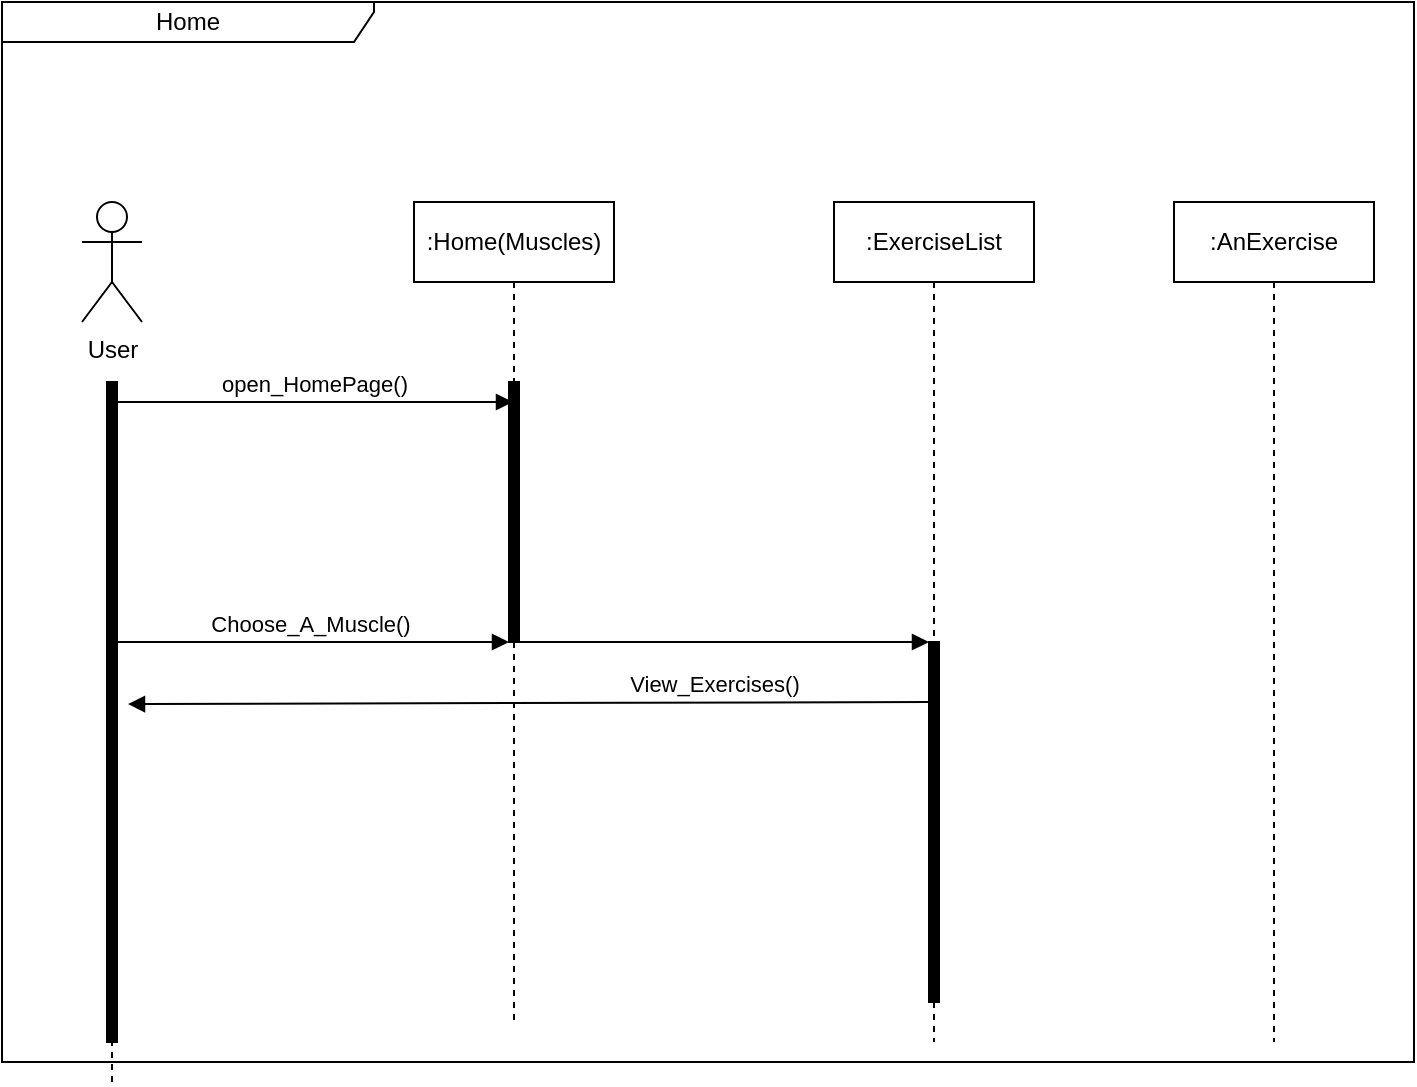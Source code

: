 <mxfile version="21.2.3" type="device">
  <diagram name="Sayfa -1" id="slx12zVrkGKdjyQivLbg">
    <mxGraphModel dx="1050" dy="566" grid="1" gridSize="10" guides="1" tooltips="1" connect="1" arrows="1" fold="1" page="1" pageScale="1" pageWidth="827" pageHeight="1169" math="0" shadow="0">
      <root>
        <mxCell id="0" />
        <mxCell id="1" parent="0" />
        <mxCell id="fs0_8lERknmkVNPdc1n5-1" value="Home" style="shape=umlFrame;whiteSpace=wrap;html=1;pointerEvents=0;recursiveResize=0;container=1;collapsible=0;width=186;height=20;" vertex="1" parent="1">
          <mxGeometry x="14" y="10" width="706" height="530" as="geometry" />
        </mxCell>
        <mxCell id="fs0_8lERknmkVNPdc1n5-2" value="&lt;div&gt;User&lt;/div&gt;&lt;div&gt;&lt;br&gt;&lt;/div&gt;" style="shape=umlActor;verticalLabelPosition=bottom;verticalAlign=top;html=1;outlineConnect=0;" vertex="1" parent="fs0_8lERknmkVNPdc1n5-1">
          <mxGeometry x="40" y="100" width="30" height="60" as="geometry" />
        </mxCell>
        <mxCell id="fs0_8lERknmkVNPdc1n5-3" value="" style="html=1;points=[];perimeter=orthogonalPerimeter;fillColor=strokeColor;align=left;verticalAlign=top;spacingLeft=10;" vertex="1" parent="fs0_8lERknmkVNPdc1n5-1">
          <mxGeometry x="253.5" y="190" width="5" height="130" as="geometry" />
        </mxCell>
        <mxCell id="fs0_8lERknmkVNPdc1n5-4" value="" style="html=1;verticalAlign=bottom;labelBackgroundColor=none;endArrow=none;endFill=0;rounded=0;dashed=1;" edge="1" parent="fs0_8lERknmkVNPdc1n5-1" source="fs0_8lERknmkVNPdc1n5-8">
          <mxGeometry width="160" relative="1" as="geometry">
            <mxPoint x="54.5" y="649" as="sourcePoint" />
            <mxPoint x="54.5" y="190" as="targetPoint" />
            <Array as="points" />
          </mxGeometry>
        </mxCell>
        <mxCell id="fs0_8lERknmkVNPdc1n5-5" value=":Home(Muscles)" style="shape=umlLifeline;perimeter=lifelinePerimeter;whiteSpace=wrap;html=1;container=1;dropTarget=0;collapsible=0;recursiveResize=0;outlineConnect=0;portConstraint=eastwest;newEdgeStyle={&quot;edgeStyle&quot;:&quot;elbowEdgeStyle&quot;,&quot;elbow&quot;:&quot;vertical&quot;,&quot;curved&quot;:0,&quot;rounded&quot;:0};" vertex="1" parent="fs0_8lERknmkVNPdc1n5-1">
          <mxGeometry x="206" y="100" width="100" height="410" as="geometry" />
        </mxCell>
        <mxCell id="fs0_8lERknmkVNPdc1n5-6" value="open_HomePage()" style="html=1;verticalAlign=bottom;labelBackgroundColor=none;endArrow=block;endFill=1;rounded=0;" edge="1" parent="fs0_8lERknmkVNPdc1n5-1" target="fs0_8lERknmkVNPdc1n5-5">
          <mxGeometry x="0.003" width="160" relative="1" as="geometry">
            <mxPoint x="56" y="200" as="sourcePoint" />
            <mxPoint x="226" y="200" as="targetPoint" />
            <mxPoint as="offset" />
          </mxGeometry>
        </mxCell>
        <mxCell id="fs0_8lERknmkVNPdc1n5-7" value="" style="html=1;verticalAlign=bottom;labelBackgroundColor=none;endArrow=none;endFill=0;rounded=0;dashed=1;" edge="1" parent="fs0_8lERknmkVNPdc1n5-1" target="fs0_8lERknmkVNPdc1n5-8">
          <mxGeometry width="160" relative="1" as="geometry">
            <mxPoint x="55" y="540" as="sourcePoint" />
            <mxPoint x="68.5" y="200" as="targetPoint" />
          </mxGeometry>
        </mxCell>
        <mxCell id="fs0_8lERknmkVNPdc1n5-8" value="" style="html=1;points=[];perimeter=orthogonalPerimeter;fillColor=strokeColor;align=left;verticalAlign=top;spacingLeft=10;" vertex="1" parent="fs0_8lERknmkVNPdc1n5-1">
          <mxGeometry x="52.5" y="190" width="5" height="330" as="geometry" />
        </mxCell>
        <mxCell id="fs0_8lERknmkVNPdc1n5-9" value=":ExerciseList" style="shape=umlLifeline;perimeter=lifelinePerimeter;whiteSpace=wrap;html=1;container=1;dropTarget=0;collapsible=0;recursiveResize=0;outlineConnect=0;portConstraint=eastwest;newEdgeStyle={&quot;edgeStyle&quot;:&quot;elbowEdgeStyle&quot;,&quot;elbow&quot;:&quot;vertical&quot;,&quot;curved&quot;:0,&quot;rounded&quot;:0};" vertex="1" parent="fs0_8lERknmkVNPdc1n5-1">
          <mxGeometry x="416" y="100" width="100" height="420" as="geometry" />
        </mxCell>
        <mxCell id="fs0_8lERknmkVNPdc1n5-10" value="" style="html=1;points=[];perimeter=orthogonalPerimeter;fillColor=strokeColor;align=left;verticalAlign=top;spacingLeft=10;" vertex="1" parent="fs0_8lERknmkVNPdc1n5-1">
          <mxGeometry x="463.5" y="320" width="5" height="180" as="geometry" />
        </mxCell>
        <mxCell id="fs0_8lERknmkVNPdc1n5-12" value="" style="html=1;points=[];perimeter=orthogonalPerimeter;fillColor=strokeColor;align=left;verticalAlign=top;spacingLeft=10;" vertex="1" parent="fs0_8lERknmkVNPdc1n5-1">
          <mxGeometry x="253.5" y="260" width="5" height="10" as="geometry" />
        </mxCell>
        <mxCell id="fs0_8lERknmkVNPdc1n5-13" value="Choose_A_Muscle()" style="html=1;verticalAlign=bottom;labelBackgroundColor=none;endArrow=block;endFill=1;rounded=0;" edge="1" parent="fs0_8lERknmkVNPdc1n5-1">
          <mxGeometry x="0.003" width="160" relative="1" as="geometry">
            <mxPoint x="53.5" y="320" as="sourcePoint" />
            <mxPoint x="253.5" y="320" as="targetPoint" />
            <mxPoint as="offset" />
          </mxGeometry>
        </mxCell>
        <mxCell id="fs0_8lERknmkVNPdc1n5-17" value="View_Exercises()" style="html=1;verticalAlign=bottom;labelBackgroundColor=none;endArrow=none;endFill=0;rounded=0;entryX=0.5;entryY=0.19;entryDx=0;entryDy=0;entryPerimeter=0;startArrow=block;startFill=1;exitX=2.1;exitY=0.488;exitDx=0;exitDy=0;exitPerimeter=0;" edge="1" parent="fs0_8lERknmkVNPdc1n5-1" source="fs0_8lERknmkVNPdc1n5-8">
          <mxGeometry x="0.463" width="160" relative="1" as="geometry">
            <mxPoint x="256" y="350.5" as="sourcePoint" />
            <mxPoint x="463.5" y="350" as="targetPoint" />
            <mxPoint as="offset" />
          </mxGeometry>
        </mxCell>
        <mxCell id="fs0_8lERknmkVNPdc1n5-19" value=":AnExercise" style="shape=umlLifeline;perimeter=lifelinePerimeter;whiteSpace=wrap;html=1;container=1;dropTarget=0;collapsible=0;recursiveResize=0;outlineConnect=0;portConstraint=eastwest;newEdgeStyle={&quot;edgeStyle&quot;:&quot;elbowEdgeStyle&quot;,&quot;elbow&quot;:&quot;vertical&quot;,&quot;curved&quot;:0,&quot;rounded&quot;:0};" vertex="1" parent="fs0_8lERknmkVNPdc1n5-1">
          <mxGeometry x="586" y="100" width="100" height="420" as="geometry" />
        </mxCell>
        <mxCell id="fs0_8lERknmkVNPdc1n5-20" value="" style="html=1;verticalAlign=bottom;labelBackgroundColor=none;endArrow=block;endFill=1;rounded=0;" edge="1" parent="fs0_8lERknmkVNPdc1n5-1">
          <mxGeometry x="0.003" width="160" relative="1" as="geometry">
            <mxPoint x="256" y="320" as="sourcePoint" />
            <mxPoint x="463.5" y="320" as="targetPoint" />
            <mxPoint as="offset" />
          </mxGeometry>
        </mxCell>
      </root>
    </mxGraphModel>
  </diagram>
</mxfile>
